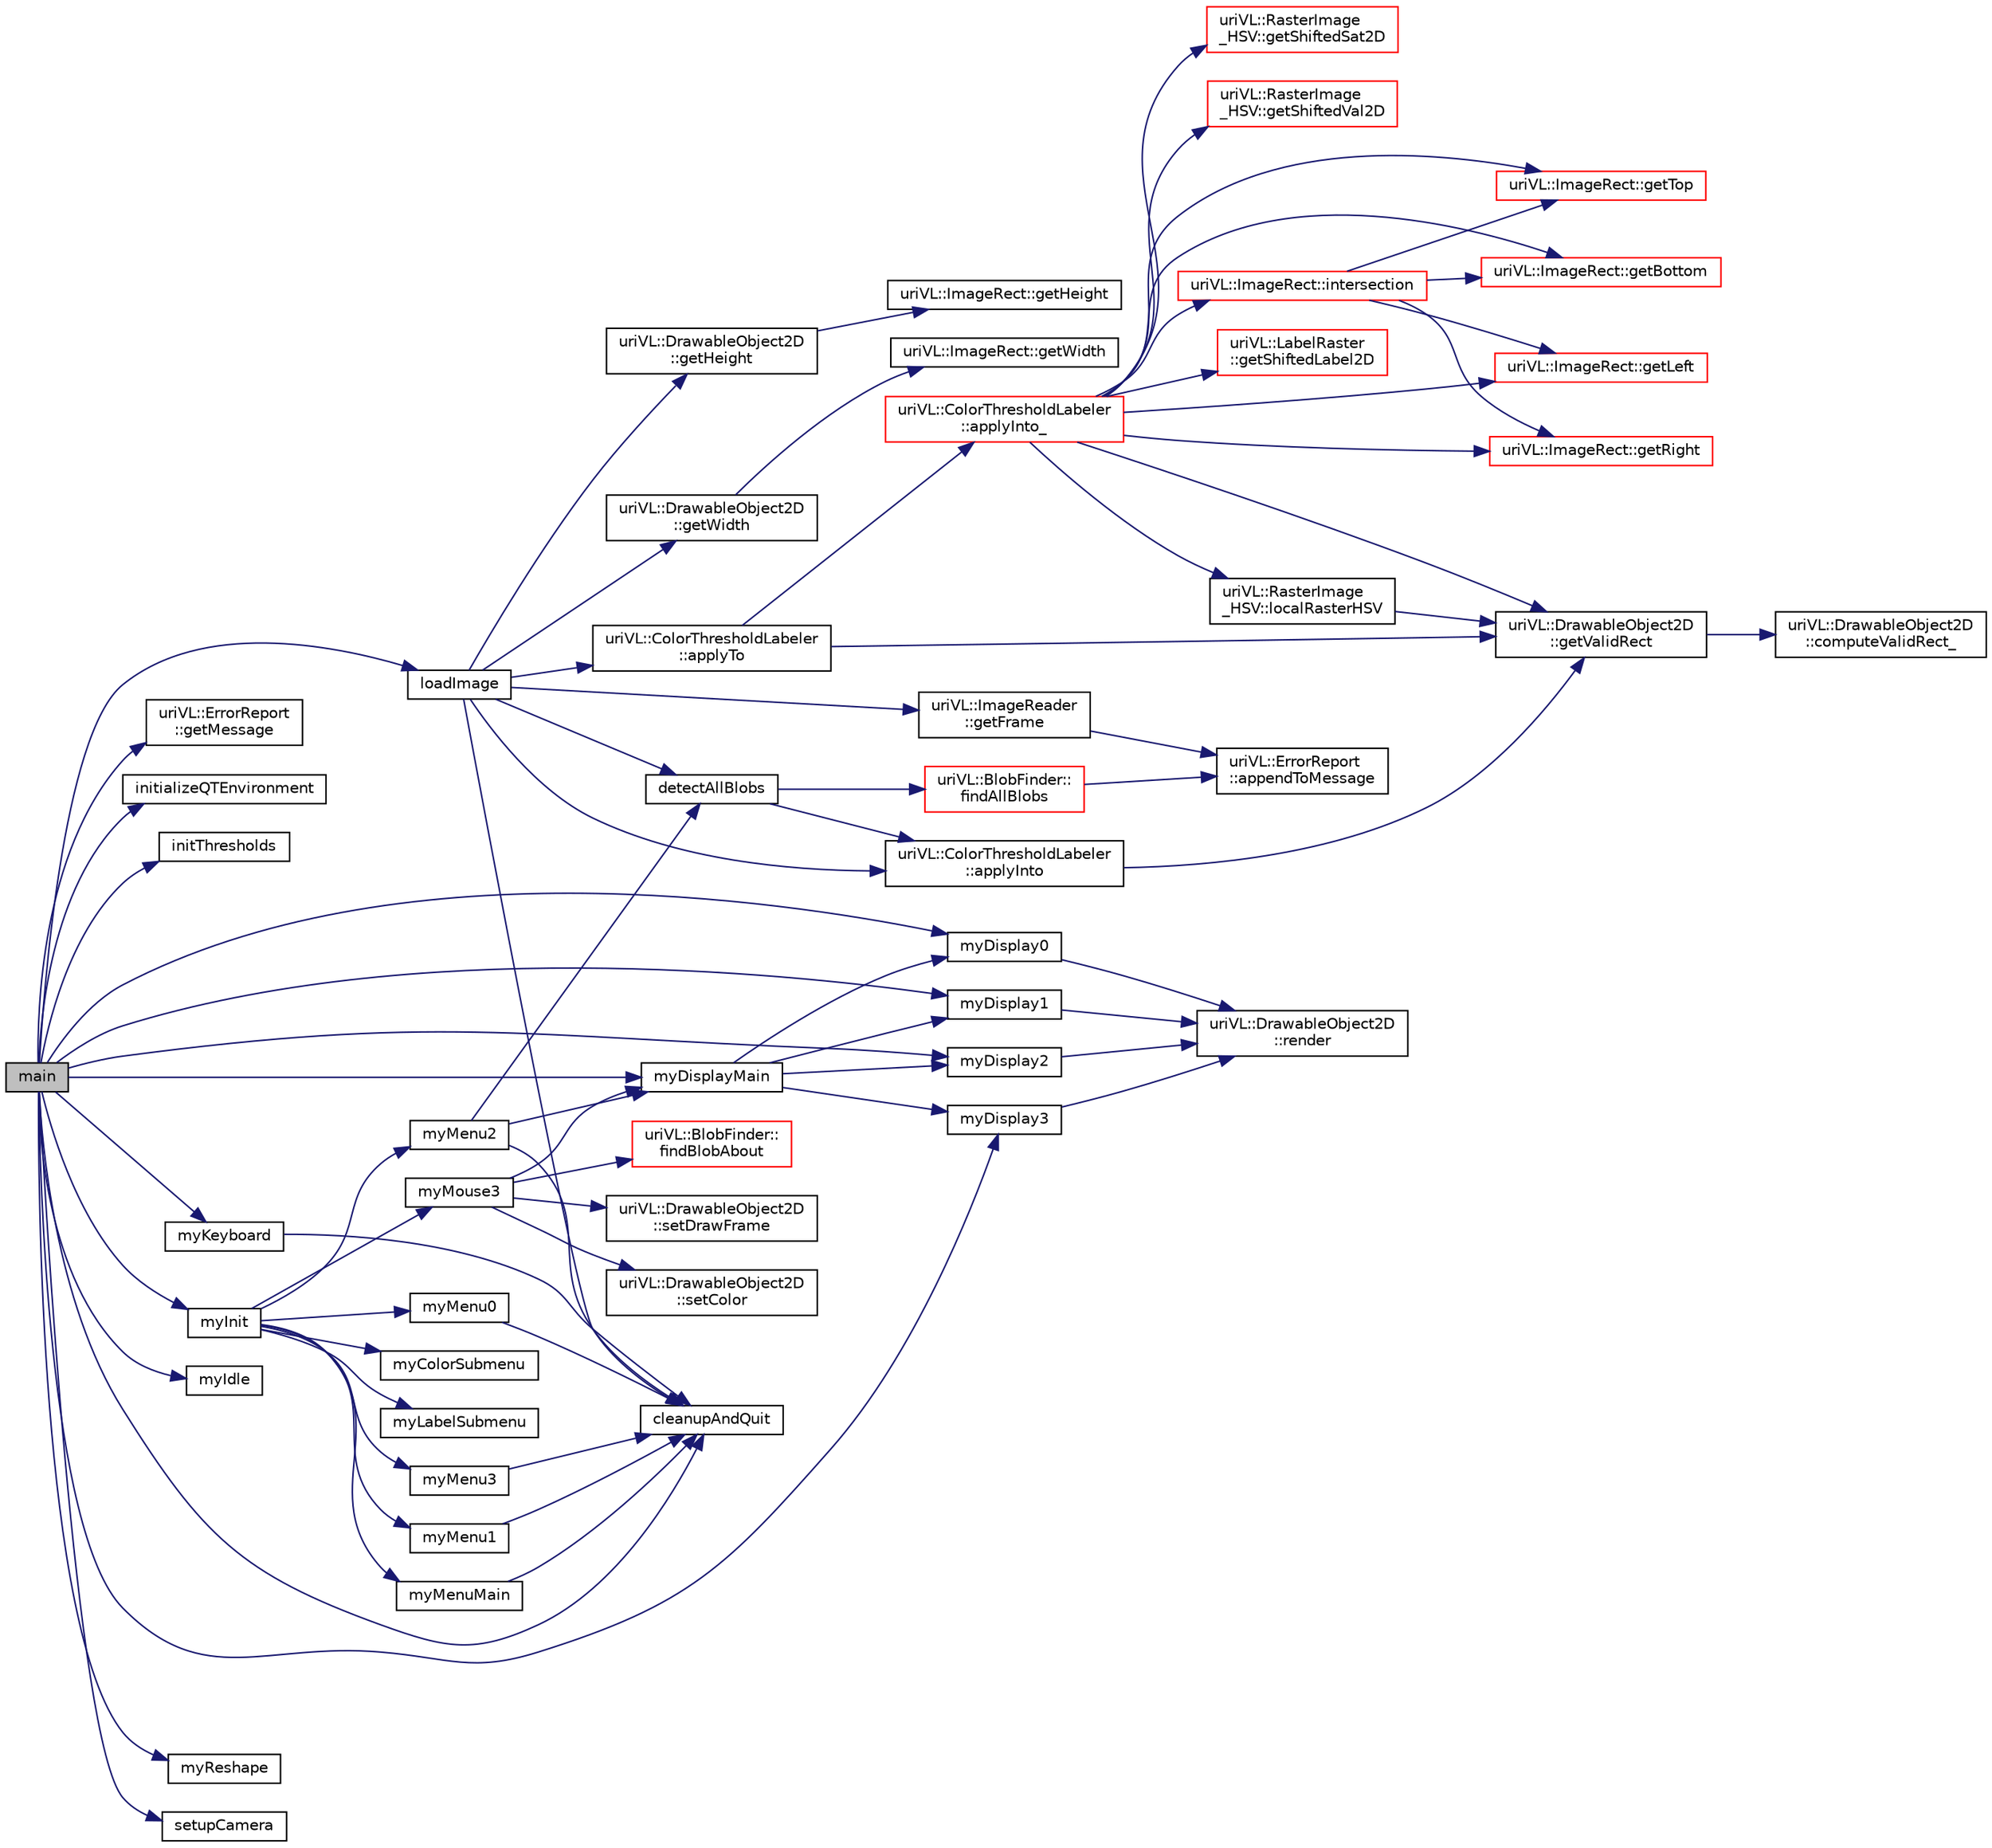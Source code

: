 digraph "main"
{
  edge [fontname="Helvetica",fontsize="10",labelfontname="Helvetica",labelfontsize="10"];
  node [fontname="Helvetica",fontsize="10",shape=record];
  rankdir="LR";
  Node1 [label="main",height=0.2,width=0.4,color="black", fillcolor="grey75", style="filled", fontcolor="black"];
  Node1 -> Node2 [color="midnightblue",fontsize="10",style="solid",fontname="Helvetica"];
  Node2 [label="cleanupAndQuit",height=0.2,width=0.4,color="black", fillcolor="white", style="filled",URL="$main__filling_8cpp.html#ab5774c0c168c63ad4c75e9bf6f09e72b"];
  Node1 -> Node3 [color="midnightblue",fontsize="10",style="solid",fontname="Helvetica"];
  Node3 [label="uriVL::ErrorReport\l::getMessage",height=0.2,width=0.4,color="black", fillcolor="white", style="filled",URL="$classuriVL_1_1ErrorReport.html#ab0e9a629dc8d1342f8c6078e5d5b2a1d",tooltip="When you call this, you&#39;re responsible for delete[]&#39;ing the returned pointer. "];
  Node1 -> Node4 [color="midnightblue",fontsize="10",style="solid",fontname="Helvetica"];
  Node4 [label="initializeQTEnvironment",height=0.2,width=0.4,color="black", fillcolor="white", style="filled",URL="$main__filling_8cpp.html#a0672b041b5eec1b80073dbb043e6b625"];
  Node1 -> Node5 [color="midnightblue",fontsize="10",style="solid",fontname="Helvetica"];
  Node5 [label="initThresholds",height=0.2,width=0.4,color="black", fillcolor="white", style="filled",URL="$main__filling_8cpp.html#a0088adf459c1c2a354d6f6444a9a288c"];
  Node1 -> Node6 [color="midnightblue",fontsize="10",style="solid",fontname="Helvetica"];
  Node6 [label="loadImage",height=0.2,width=0.4,color="black", fillcolor="white", style="filled",URL="$main__filling_8cpp.html#a47ccdad35ebd7a712af8ea20222e7a01"];
  Node6 -> Node7 [color="midnightblue",fontsize="10",style="solid",fontname="Helvetica"];
  Node7 [label="uriVL::ColorThresholdLabeler\l::applyInto",height=0.2,width=0.4,color="black", fillcolor="white", style="filled",URL="$classuriVL_1_1ColorThresholdLabeler.html#a5f65b75faba5f01be9d09363e248de8c",tooltip="Applies this operator to an image, returns the result as a LabelRaster. "];
  Node7 -> Node8 [color="midnightblue",fontsize="10",style="solid",fontname="Helvetica"];
  Node8 [label="uriVL::DrawableObject2D\l::getValidRect",height=0.2,width=0.4,color="black", fillcolor="white", style="filled",URL="$classuriVL_1_1DrawableObject2D.html#ad654c2c5da02b3b20298c3eef4153874",tooltip="Returns the object&#39;s valid data rectangle. "];
  Node8 -> Node9 [color="midnightblue",fontsize="10",style="solid",fontname="Helvetica"];
  Node9 [label="uriVL::DrawableObject2D\l::computeValidRect_",height=0.2,width=0.4,color="black", fillcolor="white", style="filled",URL="$classuriVL_1_1DrawableObject2D.html#a9eb135fd212d80a8fbc3caa7e242d9dd",tooltip="Calculates the object&#39;s valid box. "];
  Node6 -> Node10 [color="midnightblue",fontsize="10",style="solid",fontname="Helvetica"];
  Node10 [label="uriVL::ColorThresholdLabeler\l::applyTo",height=0.2,width=0.4,color="black", fillcolor="white", style="filled",URL="$classuriVL_1_1ColorThresholdLabeler.html#af0ce018180ec17c919179c20c182fd8b",tooltip="Applies this operator to an image, returns the result as a LabelRaster. "];
  Node10 -> Node8 [color="midnightblue",fontsize="10",style="solid",fontname="Helvetica"];
  Node10 -> Node11 [color="midnightblue",fontsize="10",style="solid",fontname="Helvetica"];
  Node11 [label="uriVL::ColorThresholdLabeler\l::applyInto_",height=0.2,width=0.4,color="red", fillcolor="white", style="filled",URL="$classuriVL_1_1ColorThresholdLabeler.html#ac36b7365014f87ec582ce76dd7251a17",tooltip="When URIVL_LUT_COLOR_SEGM is defined, stores a lookup table that associates a label to every rgb inde..."];
  Node11 -> Node12 [color="midnightblue",fontsize="10",style="solid",fontname="Helvetica"];
  Node12 [label="uriVL::ImageRect::intersection",height=0.2,width=0.4,color="red", fillcolor="white", style="filled",URL="$classuriVL_1_1ImageRect.html#a4efe309aec03dcdb3e12ff86a906e6fb",tooltip="Returns the intersection of the two rectangles received as parameters. "];
  Node12 -> Node13 [color="midnightblue",fontsize="10",style="solid",fontname="Helvetica"];
  Node13 [label="uriVL::ImageRect::getLeft",height=0.2,width=0.4,color="red", fillcolor="white", style="filled",URL="$classuriVL_1_1ImageRect.html#a38bd531df6bd6c4892bca1a690feda13",tooltip="Returns the minimum x coordinate of the rectangle. "];
  Node12 -> Node14 [color="midnightblue",fontsize="10",style="solid",fontname="Helvetica"];
  Node14 [label="uriVL::ImageRect::getRight",height=0.2,width=0.4,color="red", fillcolor="white", style="filled",URL="$classuriVL_1_1ImageRect.html#a89884bd1866a1b7ffb67d4cc1ec1a052",tooltip="Returns the maximum x coordinate of the rectangle. "];
  Node12 -> Node15 [color="midnightblue",fontsize="10",style="solid",fontname="Helvetica"];
  Node15 [label="uriVL::ImageRect::getTop",height=0.2,width=0.4,color="red", fillcolor="white", style="filled",URL="$classuriVL_1_1ImageRect.html#a2715b0a7b291354fd839a95ece0e0aba",tooltip="Returns the minimum y coordinate of the rectangle. "];
  Node12 -> Node16 [color="midnightblue",fontsize="10",style="solid",fontname="Helvetica"];
  Node16 [label="uriVL::ImageRect::getBottom",height=0.2,width=0.4,color="red", fillcolor="white", style="filled",URL="$classuriVL_1_1ImageRect.html#acb34c902550ecb25f7fa6ffb620aea71",tooltip="Returns the maximum y coordinate of the rectangle. "];
  Node11 -> Node8 [color="midnightblue",fontsize="10",style="solid",fontname="Helvetica"];
  Node11 -> Node15 [color="midnightblue",fontsize="10",style="solid",fontname="Helvetica"];
  Node11 -> Node16 [color="midnightblue",fontsize="10",style="solid",fontname="Helvetica"];
  Node11 -> Node13 [color="midnightblue",fontsize="10",style="solid",fontname="Helvetica"];
  Node11 -> Node14 [color="midnightblue",fontsize="10",style="solid",fontname="Helvetica"];
  Node11 -> Node17 [color="midnightblue",fontsize="10",style="solid",fontname="Helvetica"];
  Node17 [label="uriVL::RasterImage\l_HSV::localRasterHSV",height=0.2,width=0.4,color="black", fillcolor="white", style="filled",URL="$classuriVL_1_1RasterImage__HSV.html#ae61598f218d92879a04cd042b598d111",tooltip="Allocates a read-only HSV copy of the image received as parameter if that image is not already some f..."];
  Node17 -> Node8 [color="midnightblue",fontsize="10",style="solid",fontname="Helvetica"];
  Node11 -> Node18 [color="midnightblue",fontsize="10",style="solid",fontname="Helvetica"];
  Node18 [label="uriVL::RasterImage\l_HSV::getShiftedSat2D",height=0.2,width=0.4,color="red", fillcolor="white", style="filled",URL="$classuriVL_1_1RasterImage__HSV.html#a59baf092410adae9819c9b15b3a0f7e6",tooltip="Returns the saturation as a read-only shifted 2D raster. "];
  Node11 -> Node19 [color="midnightblue",fontsize="10",style="solid",fontname="Helvetica"];
  Node19 [label="uriVL::RasterImage\l_HSV::getShiftedVal2D",height=0.2,width=0.4,color="red", fillcolor="white", style="filled",URL="$classuriVL_1_1RasterImage__HSV.html#a0f18c0d460abc57763d6239420c505d5",tooltip="Returns the value as a read-only shifted 2D raster. "];
  Node11 -> Node20 [color="midnightblue",fontsize="10",style="solid",fontname="Helvetica"];
  Node20 [label="uriVL::LabelRaster\l::getShiftedLabel2D",height=0.2,width=0.4,color="red", fillcolor="white", style="filled",URL="$classuriVL_1_1LabelRaster.html#a133fd2c51e4eed625df31a4b452ce2be",tooltip="Returns the label raster&#39;s read-only shifted 2D array. "];
  Node6 -> Node2 [color="midnightblue",fontsize="10",style="solid",fontname="Helvetica"];
  Node6 -> Node21 [color="midnightblue",fontsize="10",style="solid",fontname="Helvetica"];
  Node21 [label="detectAllBlobs",height=0.2,width=0.4,color="black", fillcolor="white", style="filled",URL="$main__filling_8cpp.html#a7e7d1972d7d427496999e3ea8f293e2c"];
  Node21 -> Node7 [color="midnightblue",fontsize="10",style="solid",fontname="Helvetica"];
  Node21 -> Node22 [color="midnightblue",fontsize="10",style="solid",fontname="Helvetica"];
  Node22 [label="uriVL::BlobFinder::\lfindAllBlobs",height=0.2,width=0.4,color="red", fillcolor="white", style="filled",URL="$classuriVL_1_1BlobFinder.html#a7404aa90e173beb8b83136ba46485db7",tooltip="Detect all the blobs in the input label raster from a list of target indices. "];
  Node22 -> Node23 [color="midnightblue",fontsize="10",style="solid",fontname="Helvetica"];
  Node23 [label="uriVL::ErrorReport\l::appendToMessage",height=0.2,width=0.4,color="black", fillcolor="white", style="filled",URL="$classuriVL_1_1ErrorReport.html#a65100d12091947d1df26c38f48058569",tooltip="Appends a string to the error message. "];
  Node6 -> Node24 [color="midnightblue",fontsize="10",style="solid",fontname="Helvetica"];
  Node24 [label="uriVL::ImageReader\l::getFrame",height=0.2,width=0.4,color="black", fillcolor="white", style="filled",URL="$classuriVL_1_1ImageReader.html#a1b063b6fc4451a0c59547f387085c0e1",tooltip="Get an image frame from the preselected source. "];
  Node24 -> Node23 [color="midnightblue",fontsize="10",style="solid",fontname="Helvetica"];
  Node6 -> Node25 [color="midnightblue",fontsize="10",style="solid",fontname="Helvetica"];
  Node25 [label="uriVL::DrawableObject2D\l::getHeight",height=0.2,width=0.4,color="black", fillcolor="white", style="filled",URL="$classuriVL_1_1DrawableObject2D.html#a0fa48af9667c5a4b53bd2a9bf0eea240",tooltip="Returns the number of rows for the image. "];
  Node25 -> Node26 [color="midnightblue",fontsize="10",style="solid",fontname="Helvetica"];
  Node26 [label="uriVL::ImageRect::getHeight",height=0.2,width=0.4,color="black", fillcolor="white", style="filled",URL="$classuriVL_1_1ImageRect.html#aa757d85ab5d5230bc0ca53f5960e14f3",tooltip="Returns the height of the rectangle. "];
  Node6 -> Node27 [color="midnightblue",fontsize="10",style="solid",fontname="Helvetica"];
  Node27 [label="uriVL::DrawableObject2D\l::getWidth",height=0.2,width=0.4,color="black", fillcolor="white", style="filled",URL="$classuriVL_1_1DrawableObject2D.html#a01127dbd10a99cdbb7596e48539068c9",tooltip="Returns the number of columns for the image. "];
  Node27 -> Node28 [color="midnightblue",fontsize="10",style="solid",fontname="Helvetica"];
  Node28 [label="uriVL::ImageRect::getWidth",height=0.2,width=0.4,color="black", fillcolor="white", style="filled",URL="$classuriVL_1_1ImageRect.html#a1081dc6f638b33ebf30d0a43d51289ef",tooltip="Returns the width of the rectangle. "];
  Node1 -> Node29 [color="midnightblue",fontsize="10",style="solid",fontname="Helvetica"];
  Node29 [label="myDisplay0",height=0.2,width=0.4,color="black", fillcolor="white", style="filled",URL="$main__filling_8cpp.html#a203e370232115e0fd93fae4a255d9d7d"];
  Node29 -> Node30 [color="midnightblue",fontsize="10",style="solid",fontname="Helvetica"];
  Node30 [label="uriVL::DrawableObject2D\l::render",height=0.2,width=0.4,color="black", fillcolor="white", style="filled",URL="$classuriVL_1_1DrawableObject2D.html#ac8e503cfade891e7ac2a25467cb7d24a",tooltip="Renders the object at the default depth and (0, 0) location. "];
  Node1 -> Node31 [color="midnightblue",fontsize="10",style="solid",fontname="Helvetica"];
  Node31 [label="myDisplay1",height=0.2,width=0.4,color="black", fillcolor="white", style="filled",URL="$main__filling_8cpp.html#a7af0867a250b60f1375c843341bc40b6"];
  Node31 -> Node30 [color="midnightblue",fontsize="10",style="solid",fontname="Helvetica"];
  Node1 -> Node32 [color="midnightblue",fontsize="10",style="solid",fontname="Helvetica"];
  Node32 [label="myDisplay2",height=0.2,width=0.4,color="black", fillcolor="white", style="filled",URL="$main__filling_8cpp.html#a77634c375a18c94063bc5f225fdd2c6b"];
  Node32 -> Node30 [color="midnightblue",fontsize="10",style="solid",fontname="Helvetica"];
  Node1 -> Node33 [color="midnightblue",fontsize="10",style="solid",fontname="Helvetica"];
  Node33 [label="myDisplay3",height=0.2,width=0.4,color="black", fillcolor="white", style="filled",URL="$main__filling_8cpp.html#aefcbd7b72ee22e422927277f895f0d06"];
  Node33 -> Node30 [color="midnightblue",fontsize="10",style="solid",fontname="Helvetica"];
  Node1 -> Node34 [color="midnightblue",fontsize="10",style="solid",fontname="Helvetica"];
  Node34 [label="myDisplayMain",height=0.2,width=0.4,color="black", fillcolor="white", style="filled",URL="$main__filling_8cpp.html#af86ee6d7809b6842c4e285d141d718a7"];
  Node34 -> Node29 [color="midnightblue",fontsize="10",style="solid",fontname="Helvetica"];
  Node34 -> Node31 [color="midnightblue",fontsize="10",style="solid",fontname="Helvetica"];
  Node34 -> Node32 [color="midnightblue",fontsize="10",style="solid",fontname="Helvetica"];
  Node34 -> Node33 [color="midnightblue",fontsize="10",style="solid",fontname="Helvetica"];
  Node1 -> Node35 [color="midnightblue",fontsize="10",style="solid",fontname="Helvetica"];
  Node35 [label="myIdle",height=0.2,width=0.4,color="black", fillcolor="white", style="filled",URL="$main__filling_8cpp.html#a8b6b5874f18eb288af28f2ea8dc37afd"];
  Node1 -> Node36 [color="midnightblue",fontsize="10",style="solid",fontname="Helvetica"];
  Node36 [label="myInit",height=0.2,width=0.4,color="black", fillcolor="white", style="filled",URL="$main__filling_8cpp.html#a631696ca6a7d57f00a5331b0aeafcee2"];
  Node36 -> Node37 [color="midnightblue",fontsize="10",style="solid",fontname="Helvetica"];
  Node37 [label="myColorSubmenu",height=0.2,width=0.4,color="black", fillcolor="white", style="filled",URL="$main__filling_8cpp.html#a33f0722893747f30dfcdb48716af6b62"];
  Node36 -> Node38 [color="midnightblue",fontsize="10",style="solid",fontname="Helvetica"];
  Node38 [label="myMenuMain",height=0.2,width=0.4,color="black", fillcolor="white", style="filled",URL="$main__filling_8cpp.html#ad44c5d08dc2726f625bb6346f05c118d"];
  Node38 -> Node2 [color="midnightblue",fontsize="10",style="solid",fontname="Helvetica"];
  Node36 -> Node39 [color="midnightblue",fontsize="10",style="solid",fontname="Helvetica"];
  Node39 [label="myMenu0",height=0.2,width=0.4,color="black", fillcolor="white", style="filled",URL="$main__filling_8cpp.html#aa3bd712996df6a5272a6392b8d54d6b2"];
  Node39 -> Node2 [color="midnightblue",fontsize="10",style="solid",fontname="Helvetica"];
  Node36 -> Node40 [color="midnightblue",fontsize="10",style="solid",fontname="Helvetica"];
  Node40 [label="myMenu1",height=0.2,width=0.4,color="black", fillcolor="white", style="filled",URL="$main__filling_8cpp.html#ac20ee506cb0074ea48fdb732bdfdc012"];
  Node40 -> Node2 [color="midnightblue",fontsize="10",style="solid",fontname="Helvetica"];
  Node36 -> Node41 [color="midnightblue",fontsize="10",style="solid",fontname="Helvetica"];
  Node41 [label="myMenu2",height=0.2,width=0.4,color="black", fillcolor="white", style="filled",URL="$main__filling_8cpp.html#aeeeb6984a32bf35a3f4c8c66dbd53572"];
  Node41 -> Node2 [color="midnightblue",fontsize="10",style="solid",fontname="Helvetica"];
  Node41 -> Node21 [color="midnightblue",fontsize="10",style="solid",fontname="Helvetica"];
  Node41 -> Node34 [color="midnightblue",fontsize="10",style="solid",fontname="Helvetica"];
  Node36 -> Node42 [color="midnightblue",fontsize="10",style="solid",fontname="Helvetica"];
  Node42 [label="myLabelSubmenu",height=0.2,width=0.4,color="black", fillcolor="white", style="filled",URL="$main__filling_8cpp.html#aa4c137c03ab7ee8ed243df95f16c6b26"];
  Node36 -> Node43 [color="midnightblue",fontsize="10",style="solid",fontname="Helvetica"];
  Node43 [label="myMenu3",height=0.2,width=0.4,color="black", fillcolor="white", style="filled",URL="$main__filling_8cpp.html#a24ca97927325e08b8def2e0f672c6cb8"];
  Node43 -> Node2 [color="midnightblue",fontsize="10",style="solid",fontname="Helvetica"];
  Node36 -> Node44 [color="midnightblue",fontsize="10",style="solid",fontname="Helvetica"];
  Node44 [label="myMouse3",height=0.2,width=0.4,color="black", fillcolor="white", style="filled",URL="$main__filling_8cpp.html#a05f29cce30835b2422c5ee8c9620aed5"];
  Node44 -> Node45 [color="midnightblue",fontsize="10",style="solid",fontname="Helvetica"];
  Node45 [label="uriVL::BlobFinder::\lfindBlobAbout",height=0.2,width=0.4,color="red", fillcolor="white", style="filled",URL="$classuriVL_1_1BlobFinder.html#a451ded25ff42971e7304313a008952d1",tooltip="Detect blob with the target color about the designated location. "];
  Node44 -> Node46 [color="midnightblue",fontsize="10",style="solid",fontname="Helvetica"];
  Node46 [label="uriVL::DrawableObject2D\l::setDrawFrame",height=0.2,width=0.4,color="black", fillcolor="white", style="filled",URL="$classuriVL_1_1DrawableObject2D.html#a5a09233c99c92bb5f464c01ddd128809",tooltip="Indicates whether this image&#39;s bounding rectangle should be indicated by a color frame. "];
  Node44 -> Node47 [color="midnightblue",fontsize="10",style="solid",fontname="Helvetica"];
  Node47 [label="uriVL::DrawableObject2D\l::setColor",height=0.2,width=0.4,color="black", fillcolor="white", style="filled",URL="$classuriVL_1_1DrawableObject2D.html#a1b40f274066103a117470c82fdd35658",tooltip="Assigns a rendering color to the object (alpha is set to 1) "];
  Node44 -> Node34 [color="midnightblue",fontsize="10",style="solid",fontname="Helvetica"];
  Node1 -> Node48 [color="midnightblue",fontsize="10",style="solid",fontname="Helvetica"];
  Node48 [label="myKeyboard",height=0.2,width=0.4,color="black", fillcolor="white", style="filled",URL="$main__filling_8cpp.html#a2380242ef771b5a0d59cce4a680dc9df"];
  Node48 -> Node2 [color="midnightblue",fontsize="10",style="solid",fontname="Helvetica"];
  Node1 -> Node49 [color="midnightblue",fontsize="10",style="solid",fontname="Helvetica"];
  Node49 [label="myReshape",height=0.2,width=0.4,color="black", fillcolor="white", style="filled",URL="$main__filling_8cpp.html#ae659bda7aa3ae9f52f7fed05f3c900fb"];
  Node1 -> Node50 [color="midnightblue",fontsize="10",style="solid",fontname="Helvetica"];
  Node50 [label="setupCamera",height=0.2,width=0.4,color="black", fillcolor="white", style="filled",URL="$main__filling_8cpp.html#a7e2fded224cb360a372043955fe84a59"];
}

